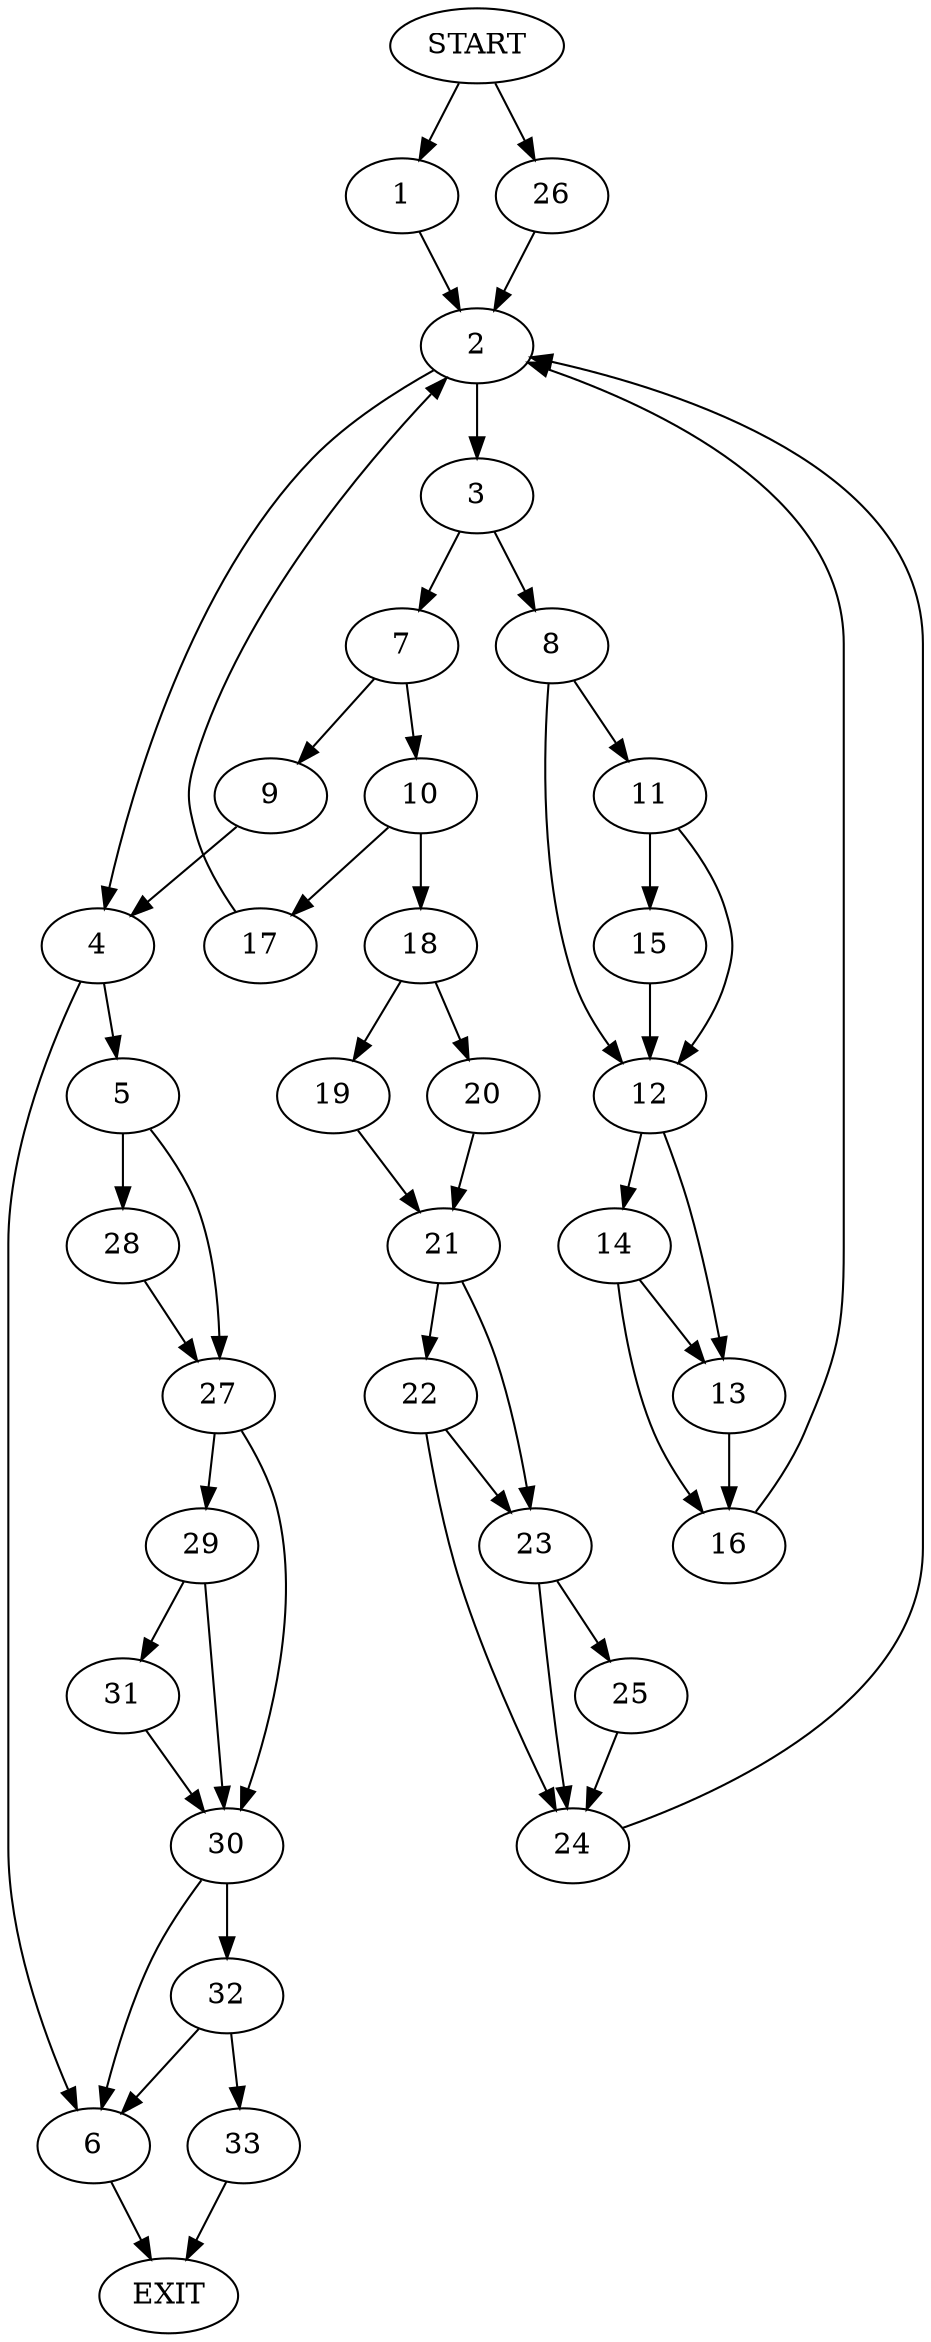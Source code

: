 digraph {
0 [label="START"]
34 [label="EXIT"]
0 -> 1
1 -> 2
2 -> 3
2 -> 4
4 -> 5
4 -> 6
3 -> 7
3 -> 8
7 -> 9
7 -> 10
8 -> 11
8 -> 12
12 -> 13
12 -> 14
11 -> 15
11 -> 12
15 -> 12
14 -> 13
14 -> 16
13 -> 16
16 -> 2
9 -> 4
10 -> 17
10 -> 18
18 -> 19
18 -> 20
17 -> 2
19 -> 21
20 -> 21
21 -> 22
21 -> 23
22 -> 24
22 -> 23
23 -> 25
23 -> 24
24 -> 2
25 -> 24
0 -> 26
26 -> 2
5 -> 27
5 -> 28
6 -> 34
28 -> 27
27 -> 29
27 -> 30
29 -> 30
29 -> 31
30 -> 6
30 -> 32
31 -> 30
32 -> 33
32 -> 6
33 -> 34
}
